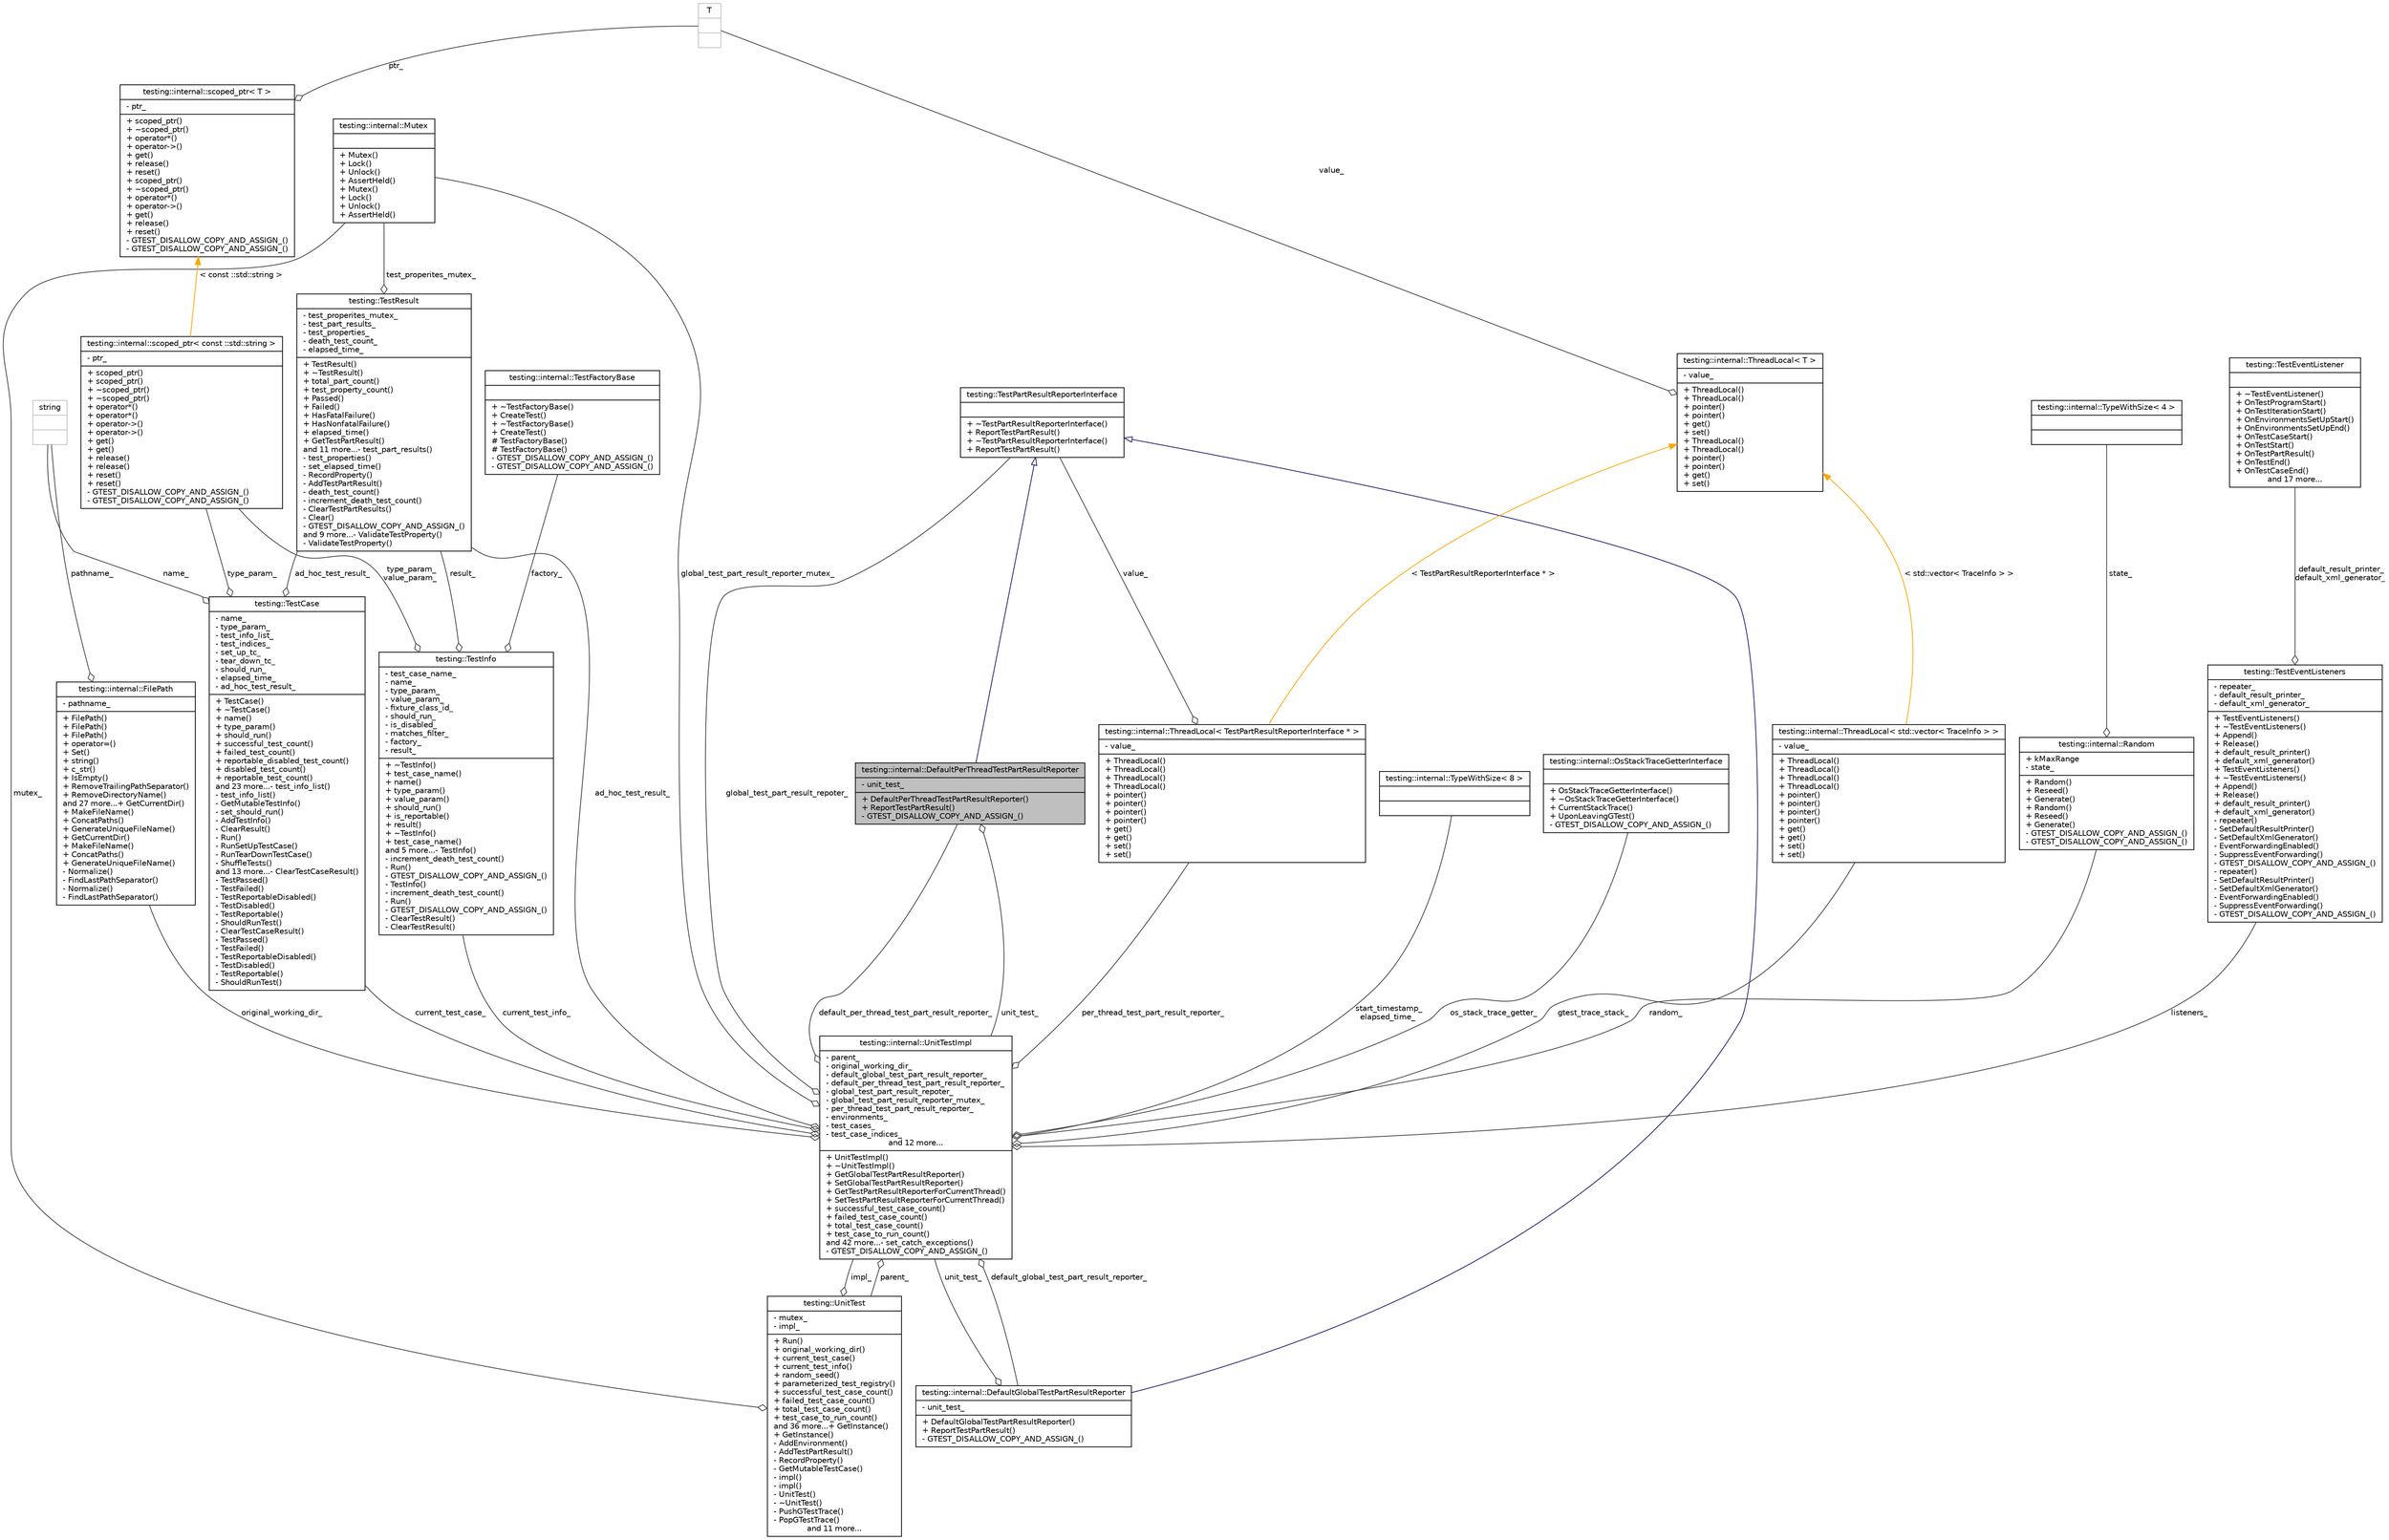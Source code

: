 digraph G
{
  edge [fontname="Helvetica",fontsize="10",labelfontname="Helvetica",labelfontsize="10"];
  node [fontname="Helvetica",fontsize="10",shape=record];
  Node1 [label="{testing::internal::DefaultPerThreadTestPartResultReporter\n|- unit_test_\l|+ DefaultPerThreadTestPartResultReporter()\l+ ReportTestPartResult()\l- GTEST_DISALLOW_COPY_AND_ASSIGN_()\l}",height=0.2,width=0.4,color="black", fillcolor="grey75", style="filled" fontcolor="black"];
  Node2 -> Node1 [dir="back",color="midnightblue",fontsize="10",style="solid",arrowtail="onormal",fontname="Helvetica"];
  Node2 [label="{testing::TestPartResultReporterInterface\n||+ ~TestPartResultReporterInterface()\l+ ReportTestPartResult()\l+ ~TestPartResultReporterInterface()\l+ ReportTestPartResult()\l}",height=0.2,width=0.4,color="black", fillcolor="white", style="filled",URL="$classtesting_1_1TestPartResultReporterInterface.html"];
  Node3 -> Node1 [color="grey25",fontsize="10",style="solid",label=" unit_test_" ,arrowhead="odiamond",fontname="Helvetica"];
  Node3 [label="{testing::internal::UnitTestImpl\n|- parent_\l- original_working_dir_\l- default_global_test_part_result_reporter_\l- default_per_thread_test_part_result_reporter_\l- global_test_part_result_repoter_\l- global_test_part_result_reporter_mutex_\l- per_thread_test_part_result_reporter_\l- environments_\l- test_cases_\l- test_case_indices_\land 12 more...|+ UnitTestImpl()\l+ ~UnitTestImpl()\l+ GetGlobalTestPartResultReporter()\l+ SetGlobalTestPartResultReporter()\l+ GetTestPartResultReporterForCurrentThread()\l+ SetTestPartResultReporterForCurrentThread()\l+ successful_test_case_count()\l+ failed_test_case_count()\l+ total_test_case_count()\l+ test_case_to_run_count()\land 42 more...- set_catch_exceptions()\l- GTEST_DISALLOW_COPY_AND_ASSIGN_()\l}",height=0.2,width=0.4,color="black", fillcolor="white", style="filled",URL="$classtesting_1_1internal_1_1UnitTestImpl.html"];
  Node4 -> Node3 [color="grey25",fontsize="10",style="solid",label=" random_" ,arrowhead="odiamond",fontname="Helvetica"];
  Node4 [label="{testing::internal::Random\n|+ kMaxRange\l- state_\l|+ Random()\l+ Reseed()\l+ Generate()\l+ Random()\l+ Reseed()\l+ Generate()\l- GTEST_DISALLOW_COPY_AND_ASSIGN_()\l- GTEST_DISALLOW_COPY_AND_ASSIGN_()\l}",height=0.2,width=0.4,color="black", fillcolor="white", style="filled",URL="$classtesting_1_1internal_1_1Random.html"];
  Node5 -> Node4 [color="grey25",fontsize="10",style="solid",label=" state_" ,arrowhead="odiamond",fontname="Helvetica"];
  Node5 [label="{testing::internal::TypeWithSize\< 4 \>\n||}",height=0.2,width=0.4,color="black", fillcolor="white", style="filled",URL="$classtesting_1_1internal_1_1TypeWithSize_3_014_01_4.html"];
  Node6 -> Node3 [color="grey25",fontsize="10",style="solid",label=" ad_hoc_test_result_" ,arrowhead="odiamond",fontname="Helvetica"];
  Node6 [label="{testing::TestResult\n|- test_properites_mutex_\l- test_part_results_\l- test_properties_\l- death_test_count_\l- elapsed_time_\l|+ TestResult()\l+ ~TestResult()\l+ total_part_count()\l+ test_property_count()\l+ Passed()\l+ Failed()\l+ HasFatalFailure()\l+ HasNonfatalFailure()\l+ elapsed_time()\l+ GetTestPartResult()\land 11 more...- test_part_results()\l- test_properties()\l- set_elapsed_time()\l- RecordProperty()\l- AddTestPartResult()\l- death_test_count()\l- increment_death_test_count()\l- ClearTestPartResults()\l- Clear()\l- GTEST_DISALLOW_COPY_AND_ASSIGN_()\land 9 more...- ValidateTestProperty()\l- ValidateTestProperty()\l}",height=0.2,width=0.4,color="black", fillcolor="white", style="filled",URL="$classtesting_1_1TestResult.html"];
  Node7 -> Node6 [color="grey25",fontsize="10",style="solid",label=" test_properites_mutex_" ,arrowhead="odiamond",fontname="Helvetica"];
  Node7 [label="{testing::internal::Mutex\n||+ Mutex()\l+ Lock()\l+ Unlock()\l+ AssertHeld()\l+ Mutex()\l+ Lock()\l+ Unlock()\l+ AssertHeld()\l}",height=0.2,width=0.4,color="black", fillcolor="white", style="filled",URL="$classtesting_1_1internal_1_1Mutex.html"];
  Node8 -> Node3 [color="grey25",fontsize="10",style="solid",label=" per_thread_test_part_result_reporter_" ,arrowhead="odiamond",fontname="Helvetica"];
  Node8 [label="{testing::internal::ThreadLocal\< TestPartResultReporterInterface * \>\n|- value_\l|+ ThreadLocal()\l+ ThreadLocal()\l+ ThreadLocal()\l+ ThreadLocal()\l+ pointer()\l+ pointer()\l+ pointer()\l+ pointer()\l+ get()\l+ get()\l+ set()\l+ set()\l}",height=0.2,width=0.4,color="black", fillcolor="white", style="filled",URL="$classtesting_1_1internal_1_1ThreadLocal.html"];
  Node2 -> Node8 [color="grey25",fontsize="10",style="solid",label=" value_" ,arrowhead="odiamond",fontname="Helvetica"];
  Node9 -> Node8 [dir="back",color="orange",fontsize="10",style="solid",label=" \< TestPartResultReporterInterface * \>" ,fontname="Helvetica"];
  Node9 [label="{testing::internal::ThreadLocal\< T \>\n|- value_\l|+ ThreadLocal()\l+ ThreadLocal()\l+ pointer()\l+ pointer()\l+ get()\l+ set()\l+ ThreadLocal()\l+ ThreadLocal()\l+ pointer()\l+ pointer()\l+ get()\l+ set()\l}",height=0.2,width=0.4,color="black", fillcolor="white", style="filled",URL="$classtesting_1_1internal_1_1ThreadLocal.html"];
  Node10 -> Node9 [color="grey25",fontsize="10",style="solid",label=" value_" ,arrowhead="odiamond",fontname="Helvetica"];
  Node10 [label="{T\n||}",height=0.2,width=0.4,color="grey75", fillcolor="white", style="filled"];
  Node11 -> Node3 [color="grey25",fontsize="10",style="solid",label=" parent_" ,arrowhead="odiamond",fontname="Helvetica"];
  Node11 [label="{testing::UnitTest\n|- mutex_\l- impl_\l|+ Run()\l+ original_working_dir()\l+ current_test_case()\l+ current_test_info()\l+ random_seed()\l+ parameterized_test_registry()\l+ successful_test_case_count()\l+ failed_test_case_count()\l+ total_test_case_count()\l+ test_case_to_run_count()\land 36 more...+ GetInstance()\l+ GetInstance()\l- AddEnvironment()\l- AddTestPartResult()\l- RecordProperty()\l- GetMutableTestCase()\l- impl()\l- impl()\l- UnitTest()\l- ~UnitTest()\l- PushGTestTrace()\l- PopGTestTrace()\land 11 more...}",height=0.2,width=0.4,color="black", fillcolor="white", style="filled",URL="$classtesting_1_1UnitTest.html"];
  Node3 -> Node11 [color="grey25",fontsize="10",style="solid",label=" impl_" ,arrowhead="odiamond",fontname="Helvetica"];
  Node7 -> Node11 [color="grey25",fontsize="10",style="solid",label=" mutex_" ,arrowhead="odiamond",fontname="Helvetica"];
  Node12 -> Node3 [color="grey25",fontsize="10",style="solid",label=" start_timestamp_\nelapsed_time_" ,arrowhead="odiamond",fontname="Helvetica"];
  Node12 [label="{testing::internal::TypeWithSize\< 8 \>\n||}",height=0.2,width=0.4,color="black", fillcolor="white", style="filled",URL="$classtesting_1_1internal_1_1TypeWithSize_3_018_01_4.html"];
  Node2 -> Node3 [color="grey25",fontsize="10",style="solid",label=" global_test_part_result_repoter_" ,arrowhead="odiamond",fontname="Helvetica"];
  Node13 -> Node3 [color="grey25",fontsize="10",style="solid",label=" os_stack_trace_getter_" ,arrowhead="odiamond",fontname="Helvetica"];
  Node13 [label="{testing::internal::OsStackTraceGetterInterface\n||+ OsStackTraceGetterInterface()\l+ ~OsStackTraceGetterInterface()\l+ CurrentStackTrace()\l+ UponLeavingGTest()\l- GTEST_DISALLOW_COPY_AND_ASSIGN_()\l}",height=0.2,width=0.4,color="black", fillcolor="white", style="filled",URL="$classtesting_1_1internal_1_1OsStackTraceGetterInterface.html"];
  Node14 -> Node3 [color="grey25",fontsize="10",style="solid",label=" listeners_" ,arrowhead="odiamond",fontname="Helvetica"];
  Node14 [label="{testing::TestEventListeners\n|- repeater_\l- default_result_printer_\l- default_xml_generator_\l|+ TestEventListeners()\l+ ~TestEventListeners()\l+ Append()\l+ Release()\l+ default_result_printer()\l+ default_xml_generator()\l+ TestEventListeners()\l+ ~TestEventListeners()\l+ Append()\l+ Release()\l+ default_result_printer()\l+ default_xml_generator()\l- repeater()\l- SetDefaultResultPrinter()\l- SetDefaultXmlGenerator()\l- EventForwardingEnabled()\l- SuppressEventForwarding()\l- GTEST_DISALLOW_COPY_AND_ASSIGN_()\l- repeater()\l- SetDefaultResultPrinter()\l- SetDefaultXmlGenerator()\l- EventForwardingEnabled()\l- SuppressEventForwarding()\l- GTEST_DISALLOW_COPY_AND_ASSIGN_()\l}",height=0.2,width=0.4,color="black", fillcolor="white", style="filled",URL="$classtesting_1_1TestEventListeners.html"];
  Node15 -> Node14 [color="grey25",fontsize="10",style="solid",label=" default_result_printer_\ndefault_xml_generator_" ,arrowhead="odiamond",fontname="Helvetica"];
  Node15 [label="{testing::TestEventListener\n||+ ~TestEventListener()\l+ OnTestProgramStart()\l+ OnTestIterationStart()\l+ OnEnvironmentsSetUpStart()\l+ OnEnvironmentsSetUpEnd()\l+ OnTestCaseStart()\l+ OnTestStart()\l+ OnTestPartResult()\l+ OnTestEnd()\l+ OnTestCaseEnd()\land 17 more...}",height=0.2,width=0.4,color="black", fillcolor="white", style="filled",URL="$classtesting_1_1TestEventListener.html"];
  Node16 -> Node3 [color="grey25",fontsize="10",style="solid",label=" original_working_dir_" ,arrowhead="odiamond",fontname="Helvetica"];
  Node16 [label="{testing::internal::FilePath\n|- pathname_\l|+ FilePath()\l+ FilePath()\l+ FilePath()\l+ operator=()\l+ Set()\l+ string()\l+ c_str()\l+ IsEmpty()\l+ RemoveTrailingPathSeparator()\l+ RemoveDirectoryName()\land 27 more...+ GetCurrentDir()\l+ MakeFileName()\l+ ConcatPaths()\l+ GenerateUniqueFileName()\l+ GetCurrentDir()\l+ MakeFileName()\l+ ConcatPaths()\l+ GenerateUniqueFileName()\l- Normalize()\l- FindLastPathSeparator()\l- Normalize()\l- FindLastPathSeparator()\l}",height=0.2,width=0.4,color="black", fillcolor="white", style="filled",URL="$classtesting_1_1internal_1_1FilePath.html"];
  Node17 -> Node16 [color="grey25",fontsize="10",style="solid",label=" pathname_" ,arrowhead="odiamond",fontname="Helvetica"];
  Node17 [label="{string\n||}",height=0.2,width=0.4,color="grey75", fillcolor="white", style="filled"];
  Node7 -> Node3 [color="grey25",fontsize="10",style="solid",label=" global_test_part_result_reporter_mutex_" ,arrowhead="odiamond",fontname="Helvetica"];
  Node18 -> Node3 [color="grey25",fontsize="10",style="solid",label=" default_global_test_part_result_reporter_" ,arrowhead="odiamond",fontname="Helvetica"];
  Node18 [label="{testing::internal::DefaultGlobalTestPartResultReporter\n|- unit_test_\l|+ DefaultGlobalTestPartResultReporter()\l+ ReportTestPartResult()\l- GTEST_DISALLOW_COPY_AND_ASSIGN_()\l}",height=0.2,width=0.4,color="black", fillcolor="white", style="filled",URL="$classtesting_1_1internal_1_1DefaultGlobalTestPartResultReporter.html"];
  Node2 -> Node18 [dir="back",color="midnightblue",fontsize="10",style="solid",arrowtail="onormal",fontname="Helvetica"];
  Node3 -> Node18 [color="grey25",fontsize="10",style="solid",label=" unit_test_" ,arrowhead="odiamond",fontname="Helvetica"];
  Node1 -> Node3 [color="grey25",fontsize="10",style="solid",label=" default_per_thread_test_part_result_reporter_" ,arrowhead="odiamond",fontname="Helvetica"];
  Node19 -> Node3 [color="grey25",fontsize="10",style="solid",label=" current_test_case_" ,arrowhead="odiamond",fontname="Helvetica"];
  Node19 [label="{testing::TestCase\n|- name_\l- type_param_\l- test_info_list_\l- test_indices_\l- set_up_tc_\l- tear_down_tc_\l- should_run_\l- elapsed_time_\l- ad_hoc_test_result_\l|+ TestCase()\l+ ~TestCase()\l+ name()\l+ type_param()\l+ should_run()\l+ successful_test_count()\l+ failed_test_count()\l+ reportable_disabled_test_count()\l+ disabled_test_count()\l+ reportable_test_count()\land 23 more...- test_info_list()\l- test_info_list()\l- GetMutableTestInfo()\l- set_should_run()\l- AddTestInfo()\l- ClearResult()\l- Run()\l- RunSetUpTestCase()\l- RunTearDownTestCase()\l- ShuffleTests()\land 13 more...- ClearTestCaseResult()\l- TestPassed()\l- TestFailed()\l- TestReportableDisabled()\l- TestDisabled()\l- TestReportable()\l- ShouldRunTest()\l- ClearTestCaseResult()\l- TestPassed()\l- TestFailed()\l- TestReportableDisabled()\l- TestDisabled()\l- TestReportable()\l- ShouldRunTest()\l}",height=0.2,width=0.4,color="black", fillcolor="white", style="filled",URL="$classtesting_1_1TestCase.html"];
  Node6 -> Node19 [color="grey25",fontsize="10",style="solid",label=" ad_hoc_test_result_" ,arrowhead="odiamond",fontname="Helvetica"];
  Node17 -> Node19 [color="grey25",fontsize="10",style="solid",label=" name_" ,arrowhead="odiamond",fontname="Helvetica"];
  Node20 -> Node19 [color="grey25",fontsize="10",style="solid",label=" type_param_" ,arrowhead="odiamond",fontname="Helvetica"];
  Node20 [label="{testing::internal::scoped_ptr\< const ::std::string \>\n|- ptr_\l|+ scoped_ptr()\l+ scoped_ptr()\l+ ~scoped_ptr()\l+ ~scoped_ptr()\l+ operator*()\l+ operator*()\l+ operator-\>()\l+ operator-\>()\l+ get()\l+ get()\l+ release()\l+ release()\l+ reset()\l+ reset()\l- GTEST_DISALLOW_COPY_AND_ASSIGN_()\l- GTEST_DISALLOW_COPY_AND_ASSIGN_()\l}",height=0.2,width=0.4,color="black", fillcolor="white", style="filled",URL="$classtesting_1_1internal_1_1scoped__ptr.html"];
  Node21 -> Node20 [dir="back",color="orange",fontsize="10",style="solid",label=" \< const ::std::string \>" ,fontname="Helvetica"];
  Node21 [label="{testing::internal::scoped_ptr\< T \>\n|- ptr_\l|+ scoped_ptr()\l+ ~scoped_ptr()\l+ operator*()\l+ operator-\>()\l+ get()\l+ release()\l+ reset()\l+ scoped_ptr()\l+ ~scoped_ptr()\l+ operator*()\l+ operator-\>()\l+ get()\l+ release()\l+ reset()\l- GTEST_DISALLOW_COPY_AND_ASSIGN_()\l- GTEST_DISALLOW_COPY_AND_ASSIGN_()\l}",height=0.2,width=0.4,color="black", fillcolor="white", style="filled",URL="$classtesting_1_1internal_1_1scoped__ptr.html"];
  Node10 -> Node21 [color="grey25",fontsize="10",style="solid",label=" ptr_" ,arrowhead="odiamond",fontname="Helvetica"];
  Node22 -> Node3 [color="grey25",fontsize="10",style="solid",label=" gtest_trace_stack_" ,arrowhead="odiamond",fontname="Helvetica"];
  Node22 [label="{testing::internal::ThreadLocal\< std::vector\< TraceInfo \> \>\n|- value_\l|+ ThreadLocal()\l+ ThreadLocal()\l+ ThreadLocal()\l+ ThreadLocal()\l+ pointer()\l+ pointer()\l+ pointer()\l+ pointer()\l+ get()\l+ get()\l+ set()\l+ set()\l}",height=0.2,width=0.4,color="black", fillcolor="white", style="filled",URL="$classtesting_1_1internal_1_1ThreadLocal.html"];
  Node9 -> Node22 [dir="back",color="orange",fontsize="10",style="solid",label=" \< std::vector\< TraceInfo \> \>" ,fontname="Helvetica"];
  Node23 -> Node3 [color="grey25",fontsize="10",style="solid",label=" current_test_info_" ,arrowhead="odiamond",fontname="Helvetica"];
  Node23 [label="{testing::TestInfo\n|- test_case_name_\l- name_\l- type_param_\l- value_param_\l- fixture_class_id_\l- should_run_\l- is_disabled_\l- matches_filter_\l- factory_\l- result_\l|+ ~TestInfo()\l+ test_case_name()\l+ name()\l+ type_param()\l+ value_param()\l+ should_run()\l+ is_reportable()\l+ result()\l+ ~TestInfo()\l+ test_case_name()\land 5 more...- TestInfo()\l- increment_death_test_count()\l- Run()\l- GTEST_DISALLOW_COPY_AND_ASSIGN_()\l- TestInfo()\l- increment_death_test_count()\l- Run()\l- GTEST_DISALLOW_COPY_AND_ASSIGN_()\l- ClearTestResult()\l- ClearTestResult()\l}",height=0.2,width=0.4,color="black", fillcolor="white", style="filled",URL="$classtesting_1_1TestInfo.html"];
  Node6 -> Node23 [color="grey25",fontsize="10",style="solid",label=" result_" ,arrowhead="odiamond",fontname="Helvetica"];
  Node24 -> Node23 [color="grey25",fontsize="10",style="solid",label=" factory_" ,arrowhead="odiamond",fontname="Helvetica"];
  Node24 [label="{testing::internal::TestFactoryBase\n||+ ~TestFactoryBase()\l+ CreateTest()\l+ ~TestFactoryBase()\l+ CreateTest()\l# TestFactoryBase()\l# TestFactoryBase()\l- GTEST_DISALLOW_COPY_AND_ASSIGN_()\l- GTEST_DISALLOW_COPY_AND_ASSIGN_()\l}",height=0.2,width=0.4,color="black", fillcolor="white", style="filled",URL="$classtesting_1_1internal_1_1TestFactoryBase.html"];
  Node20 -> Node23 [color="grey25",fontsize="10",style="solid",label=" type_param_\nvalue_param_" ,arrowhead="odiamond",fontname="Helvetica"];
}
